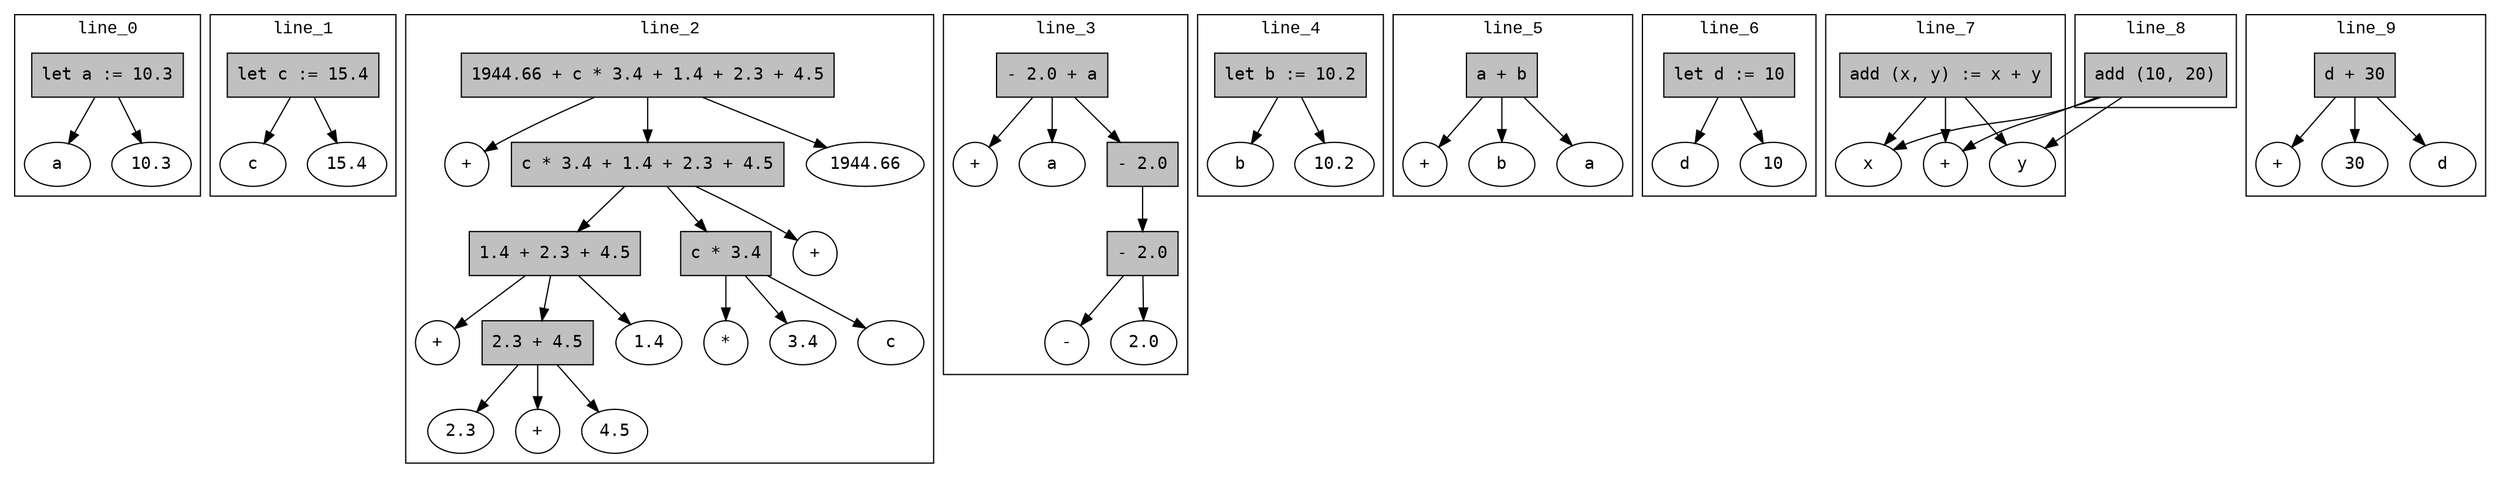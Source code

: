 digraph G {  graph [fontname = "Courier New"];
 node [fontname = "Courier"];
 edge [fontname = "Courier"];
subgraph cluster_line_0 { 
 label = line_0
    4556566496:from_false -> 4556567168:from_node;
    4556566496:from_false -> 4556567264:from_node;
   4556566496 [shape=record, style=filled, fillcolor=gray, label="<from_node>let a := 10.3"];
   4556567264 [shape=oval, label="10.3"];
   4556567168 [shape=oval, label="a"];
}
subgraph cluster_line_1 { 
 label = line_1
    4556566016:from_false -> 4556566112:from_node;
    4556566016:from_false -> 4556566400:from_node;
   4556566016 [shape=record, style=filled, fillcolor=gray, label="<from_node>let c := 15.4"];
   4556566400 [shape=oval, label="15.4"];
   4556566112 [shape=oval, label="c"];
}
subgraph cluster_line_2 { 
 label = line_2
    4556561312:from_false -> 4556565728:from_node;
    4556561312:from_false -> 4556561600:from_node;
    4556561312:from_false -> 4556561696:from_node;
    4556561696:from_false -> 4556564480:from_node;
    4556561696:from_false -> 4556561984:from_node;
    4556561696:from_false -> 4556562080:from_node;
    4556562080:from_false -> 4556563232:from_node;
    4556562080:from_false -> 4556562368:from_node;
    4556562080:from_false -> 4556562464:from_node;
    4556562464:from_false -> 4556563136:from_node;
    4556562464:from_false -> 4556562752:from_node;
    4556562464:from_false -> 4556562848:from_node;
    4556564480:from_false -> 4556564960:from_node;
    4556564480:from_false -> 4556564576:from_node;
    4556564480:from_false -> 4556564864:from_node;
   4556561312 [shape=record, style=filled, fillcolor=gray, label="<from_node>1944.66 + c * 3.4 + 1.4 + 2.3 + 4.5"];
   4556561696 [shape=record, style=filled, fillcolor=gray, label="<from_node>c * 3.4 + 1.4 + 2.3 + 4.5"];
   4556562080 [shape=record, style=filled, fillcolor=gray, label="<from_node>1.4 + 2.3 + 4.5"];
   4556562464 [shape=record, style=filled, fillcolor=gray, label="<from_node>2.3 + 4.5"];
   4556562848 [shape=oval, label="4.5"];
   4556562752 [shape=circle, label="+"];
   4556563136 [shape=oval, label="2.3"];
   4556562368 [shape=circle, label="+"];
   4556563232 [shape=oval, label="1.4"];
   4556561984 [shape=circle, label="+"];
   4556564480 [shape=record, style=filled, fillcolor=gray, label="<from_node>c * 3.4"];
   4556564864 [shape=oval, label="3.4"];
   4556564576 [shape=circle, label="*"];
   4556564960 [shape=oval, label="c"];
   4556561600 [shape=circle, label="+"];
   4556565728 [shape=oval, label="1944.66"];
}
subgraph cluster_line_3 { 
 label = line_3
    4556559776:from_false -> 4556560544:from_node;
    4556559776:from_false -> 4556560016:from_node;
    4556559776:from_false -> 4556560064:from_node;
    4556560544:from_false -> 4556560832:from_node;
    4556560832:from_false -> 4556560928:from_node;
    4556560832:from_false -> 4556561216:from_node;
   4556559776 [shape=record, style=filled, fillcolor=gray, label="<from_node>- 2.0 + a"];
   4556560064 [shape=oval, label="a"];
   4556560016 [shape=circle, label="+"];
   4556560544 [shape=record, style=filled, fillcolor=gray, label="<from_node>- 2.0"];
   4556560832 [shape=record, style=filled, fillcolor=gray, label="<from_node>- 2.0"];
   4556561216 [shape=oval, label="2.0"];
   4556560928 [shape=circle, label="-"];
}
subgraph cluster_line_4 { 
 label = line_4
    4556558384:from_false -> 4556558432:from_node;
    4556558384:from_false -> 4556559728:from_node;
   4556558384 [shape=record, style=filled, fillcolor=gray, label="<from_node>let b := 10.2"];
   4556559728 [shape=oval, label="10.2"];
   4556558432 [shape=oval, label="b"];
}
subgraph cluster_line_5 { 
 label = line_5
    4556559632:from_false -> 4556556560:from_node;
    4556559632:from_false -> 4556557424:from_node;
    4556559632:from_false -> 4556558144:from_node;
   4556559632 [shape=record, style=filled, fillcolor=gray, label="<from_node>a + b"];
   4556558144 [shape=oval, label="b"];
   4556557424 [shape=circle, label="+"];
   4556556560 [shape=oval, label="a"];
}
subgraph cluster_line_6 { 
 label = line_6
    4556556368:from_false -> 4556556992:from_node;
    4556556368:from_false -> 4556556848:from_node;
   4556556368 [shape=record, style=filled, fillcolor=gray, label="<from_node>let d := 10"];
   4556556848 [shape=oval, label="10"];
   4556556992 [shape=oval, label="d"];
}
subgraph cluster_line_7 { 
 label = line_7
    4556953424:from_false -> 4556952944:from_node;
    4556953424:from_false -> 4556953232:from_node;
    4556953424:from_false -> 4556953136:from_node;
   4556953424 [shape=record, style=filled, fillcolor=gray, label="<from_node>add (x, y) := x + y"];
   4556953136 [shape=oval, label="y"];
   4556953232 [shape=circle, label="+"];
   4556952944 [shape=oval, label="x"];
}
subgraph cluster_line_8 { 
 label = line_8
    4556953712:from_false -> 4556952944:from_node;
    4556953712:from_false -> 4556953232:from_node;
    4556953712:from_false -> 4556953136:from_node;
   4556953712 [shape=record, style=filled, fillcolor=gray, label="<from_node>add (10, 20)"];
   4556953136 [shape=oval, label="y"];
   4556953232 [shape=circle, label="+"];
   4556952944 [shape=oval, label="x"];
}
subgraph cluster_line_9 { 
 label = line_9
    4556954192:from_false -> 4556953904:from_node;
    4556954192:from_false -> 4556954096:from_node;
    4556954192:from_false -> 4556954000:from_node;
   4556954192 [shape=record, style=filled, fillcolor=gray, label="<from_node>d + 30"];
   4556954000 [shape=oval, label="30"];
   4556954096 [shape=circle, label="+"];
   4556953904 [shape=oval, label="d"];
}
}